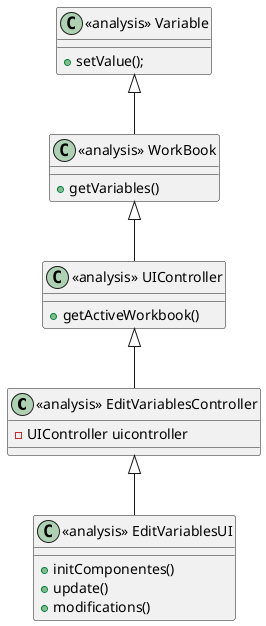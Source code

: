 @startuml doc-files/macros02_03_class_diagram_analysis.png

  
    class "<<analysis>> EditVariablesController" as controller{
		-UIController uicontroller
    }

    class "<<analysis>> EditVariablesUI" as ui{
		+initComponentes()
                +update()
                +modifications()
    }

    class "<<analysis>> UIController" as uicontroller{
		+getActiveWorkbook()
    }

    class "<<analysis>> WorkBook" as w{
            +getVariables()
    }

    class "<<analysis>> Variable" as v{
            +setValue();
    }

    controller <|-- ui
    uicontroller <|-- controller
    w <|-- uicontroller
    v <|-- w
    

@enduml

